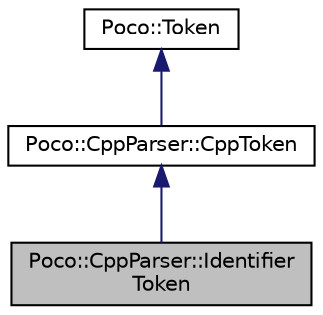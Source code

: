 digraph "Poco::CppParser::IdentifierToken"
{
 // LATEX_PDF_SIZE
  edge [fontname="Helvetica",fontsize="10",labelfontname="Helvetica",labelfontsize="10"];
  node [fontname="Helvetica",fontsize="10",shape=record];
  Node1 [label="Poco::CppParser::Identifier\lToken",height=0.2,width=0.4,color="black", fillcolor="grey75", style="filled", fontcolor="black",tooltip=" "];
  Node2 -> Node1 [dir="back",color="midnightblue",fontsize="10",style="solid",fontname="Helvetica"];
  Node2 [label="Poco::CppParser::CppToken",height=0.2,width=0.4,color="black", fillcolor="white", style="filled",URL="$classPoco_1_1CppParser_1_1CppToken.html",tooltip="The base class for all C++ tokens."];
  Node3 -> Node2 [dir="back",color="midnightblue",fontsize="10",style="solid",fontname="Helvetica"];
  Node3 [label="Poco::Token",height=0.2,width=0.4,color="black", fillcolor="white", style="filled",URL="$classPoco_1_1Token.html",tooltip=" "];
}
